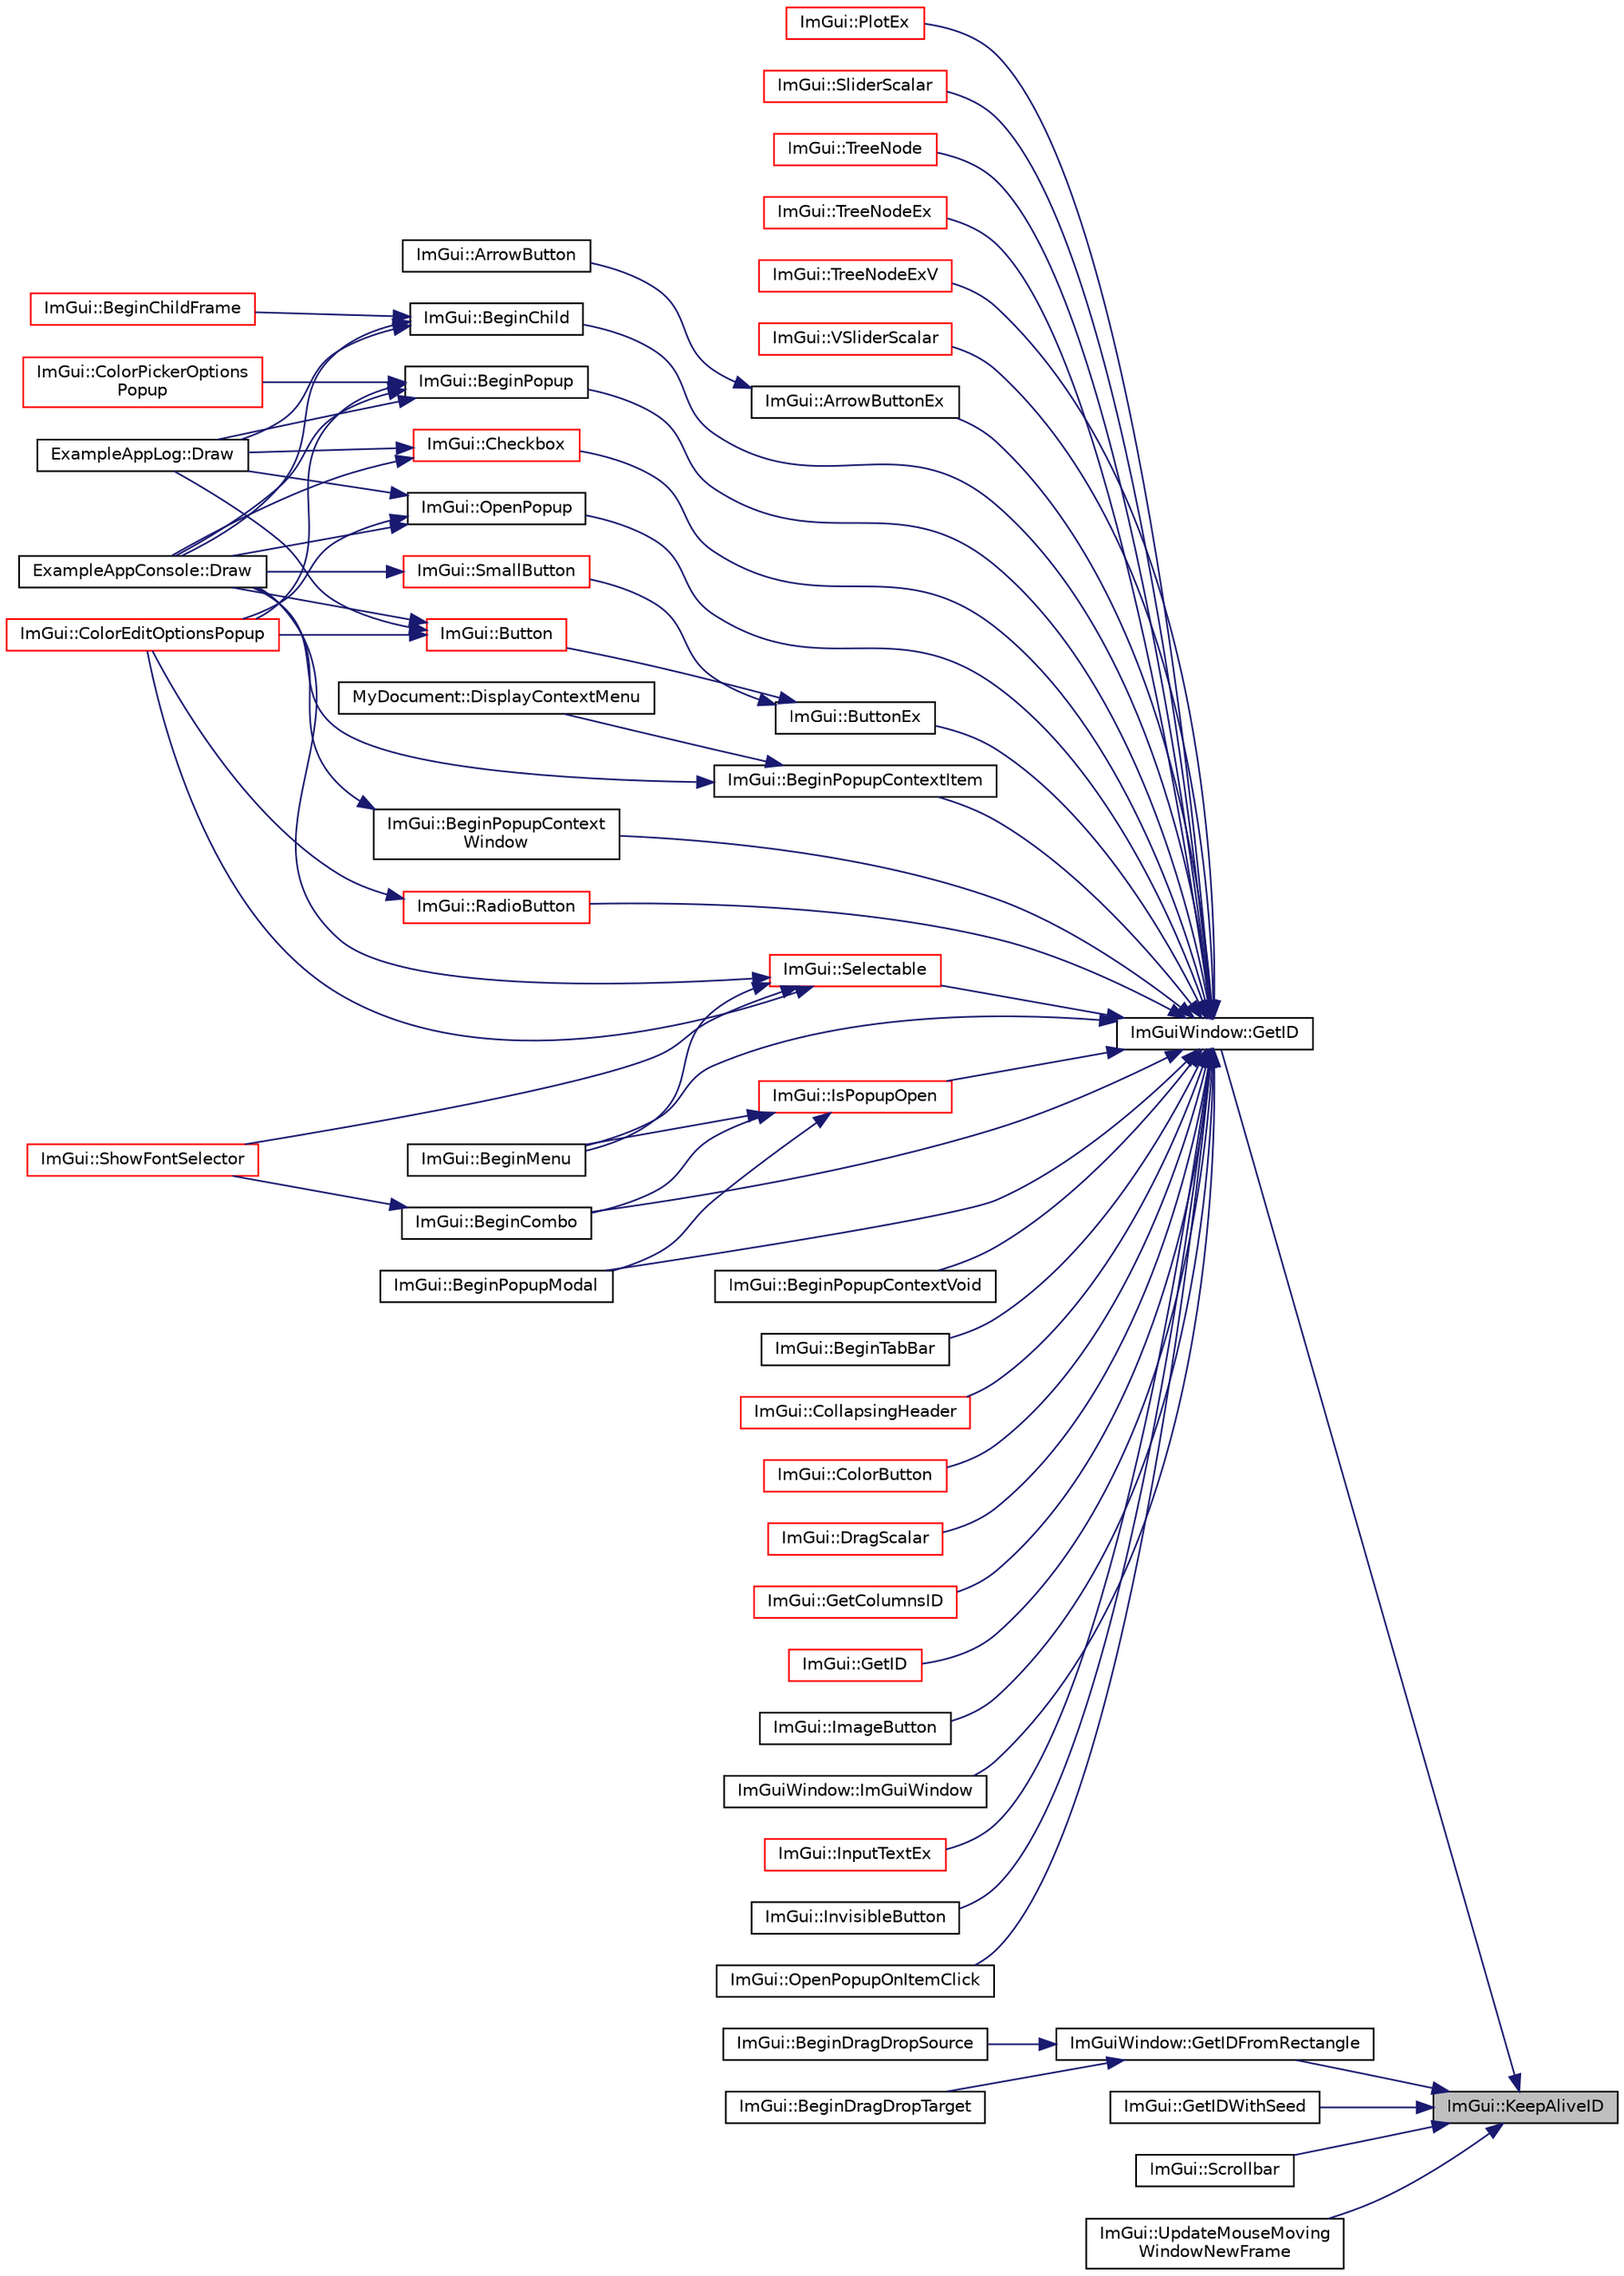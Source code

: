 digraph "ImGui::KeepAliveID"
{
 // LATEX_PDF_SIZE
  edge [fontname="Helvetica",fontsize="10",labelfontname="Helvetica",labelfontsize="10"];
  node [fontname="Helvetica",fontsize="10",shape=record];
  rankdir="RL";
  Node1 [label="ImGui::KeepAliveID",height=0.2,width=0.4,color="black", fillcolor="grey75", style="filled", fontcolor="black",tooltip=" "];
  Node1 -> Node2 [dir="back",color="midnightblue",fontsize="10",style="solid"];
  Node2 [label="ImGuiWindow::GetID",height=0.2,width=0.4,color="black", fillcolor="white", style="filled",URL="$struct_im_gui_window.html#a66400a63bc0b54d7d29e08d1b1b1a42b",tooltip=" "];
  Node2 -> Node3 [dir="back",color="midnightblue",fontsize="10",style="solid"];
  Node3 [label="ImGui::ArrowButtonEx",height=0.2,width=0.4,color="black", fillcolor="white", style="filled",URL="$namespace_im_gui.html#ab05ee8e53f29fbb84942a494f2ac3292",tooltip=" "];
  Node3 -> Node4 [dir="back",color="midnightblue",fontsize="10",style="solid"];
  Node4 [label="ImGui::ArrowButton",height=0.2,width=0.4,color="black", fillcolor="white", style="filled",URL="$namespace_im_gui.html#ad2bc397a02d5e4b8a14360d89abc6242",tooltip=" "];
  Node2 -> Node5 [dir="back",color="midnightblue",fontsize="10",style="solid"];
  Node5 [label="ImGui::BeginChild",height=0.2,width=0.4,color="black", fillcolor="white", style="filled",URL="$namespace_im_gui.html#a5db08f552118a1f946e19b5933dce181",tooltip=" "];
  Node5 -> Node6 [dir="back",color="midnightblue",fontsize="10",style="solid"];
  Node6 [label="ImGui::BeginChildFrame",height=0.2,width=0.4,color="red", fillcolor="white", style="filled",URL="$namespace_im_gui.html#a0565e1ef69c897b1f30f37f95dd787f1",tooltip=" "];
  Node5 -> Node8 [dir="back",color="midnightblue",fontsize="10",style="solid"];
  Node8 [label="ExampleAppConsole::Draw",height=0.2,width=0.4,color="black", fillcolor="white", style="filled",URL="$struct_example_app_console.html#a0518a09c7e8648dd52c7c06df19ac17a",tooltip=" "];
  Node5 -> Node9 [dir="back",color="midnightblue",fontsize="10",style="solid"];
  Node9 [label="ExampleAppLog::Draw",height=0.2,width=0.4,color="black", fillcolor="white", style="filled",URL="$struct_example_app_log.html#a5ad3a4bdb89171b84aeaff96948a1f77",tooltip=" "];
  Node2 -> Node10 [dir="back",color="midnightblue",fontsize="10",style="solid"];
  Node10 [label="ImGui::BeginCombo",height=0.2,width=0.4,color="black", fillcolor="white", style="filled",URL="$namespace_im_gui.html#aa895095bdc7a2907375c555e245575ea",tooltip=" "];
  Node10 -> Node11 [dir="back",color="midnightblue",fontsize="10",style="solid"];
  Node11 [label="ImGui::ShowFontSelector",height=0.2,width=0.4,color="red", fillcolor="white", style="filled",URL="$namespace_im_gui.html#a0bdce99eef17ef1e1fef40a18bd811ab",tooltip=" "];
  Node2 -> Node13 [dir="back",color="midnightblue",fontsize="10",style="solid"];
  Node13 [label="ImGui::BeginMenu",height=0.2,width=0.4,color="black", fillcolor="white", style="filled",URL="$namespace_im_gui.html#a1e55711a21f97d5dff919d697d3a7201",tooltip=" "];
  Node2 -> Node14 [dir="back",color="midnightblue",fontsize="10",style="solid"];
  Node14 [label="ImGui::BeginPopup",height=0.2,width=0.4,color="black", fillcolor="white", style="filled",URL="$namespace_im_gui.html#a10e213926d8ca212266bc5fbded1e026",tooltip=" "];
  Node14 -> Node15 [dir="back",color="midnightblue",fontsize="10",style="solid"];
  Node15 [label="ImGui::ColorEditOptionsPopup",height=0.2,width=0.4,color="red", fillcolor="white", style="filled",URL="$namespace_im_gui.html#a6bfb117816d669f8704e5d0c0c0795fe",tooltip=" "];
  Node14 -> Node19 [dir="back",color="midnightblue",fontsize="10",style="solid"];
  Node19 [label="ImGui::ColorPickerOptions\lPopup",height=0.2,width=0.4,color="red", fillcolor="white", style="filled",URL="$namespace_im_gui.html#a6d112eeb6d8ffdebbc9d9a8c66babbee",tooltip=" "];
  Node14 -> Node8 [dir="back",color="midnightblue",fontsize="10",style="solid"];
  Node14 -> Node9 [dir="back",color="midnightblue",fontsize="10",style="solid"];
  Node2 -> Node22 [dir="back",color="midnightblue",fontsize="10",style="solid"];
  Node22 [label="ImGui::BeginPopupContextItem",height=0.2,width=0.4,color="black", fillcolor="white", style="filled",URL="$namespace_im_gui.html#a440894c8c00495d5cc01529f4504fca9",tooltip=" "];
  Node22 -> Node23 [dir="back",color="midnightblue",fontsize="10",style="solid"];
  Node23 [label="MyDocument::DisplayContextMenu",height=0.2,width=0.4,color="black", fillcolor="white", style="filled",URL="$struct_my_document.html#ae9e8d83c14b75c307447e3f410e432ec",tooltip=" "];
  Node22 -> Node8 [dir="back",color="midnightblue",fontsize="10",style="solid"];
  Node2 -> Node24 [dir="back",color="midnightblue",fontsize="10",style="solid"];
  Node24 [label="ImGui::BeginPopupContextVoid",height=0.2,width=0.4,color="black", fillcolor="white", style="filled",URL="$namespace_im_gui.html#a6758a456204101a9c4a660da4cfba2c9",tooltip=" "];
  Node2 -> Node25 [dir="back",color="midnightblue",fontsize="10",style="solid"];
  Node25 [label="ImGui::BeginPopupContext\lWindow",height=0.2,width=0.4,color="black", fillcolor="white", style="filled",URL="$namespace_im_gui.html#aef8b2c0baa27bd5c68f676aaf14ed946",tooltip=" "];
  Node25 -> Node8 [dir="back",color="midnightblue",fontsize="10",style="solid"];
  Node2 -> Node26 [dir="back",color="midnightblue",fontsize="10",style="solid"];
  Node26 [label="ImGui::BeginPopupModal",height=0.2,width=0.4,color="black", fillcolor="white", style="filled",URL="$namespace_im_gui.html#a6d840f615c198c2342968f733fda11b3",tooltip=" "];
  Node2 -> Node27 [dir="back",color="midnightblue",fontsize="10",style="solid"];
  Node27 [label="ImGui::BeginTabBar",height=0.2,width=0.4,color="black", fillcolor="white", style="filled",URL="$namespace_im_gui.html#ab930db04eeff13f78ae76382c52db7eb",tooltip=" "];
  Node2 -> Node28 [dir="back",color="midnightblue",fontsize="10",style="solid"];
  Node28 [label="ImGui::ButtonEx",height=0.2,width=0.4,color="black", fillcolor="white", style="filled",URL="$namespace_im_gui.html#ae479220c66b039874c6e4c9e9b22849f",tooltip=" "];
  Node28 -> Node29 [dir="back",color="midnightblue",fontsize="10",style="solid"];
  Node29 [label="ImGui::Button",height=0.2,width=0.4,color="red", fillcolor="white", style="filled",URL="$namespace_im_gui.html#a38094c568ce398db5a3abb9d3ac92030",tooltip=" "];
  Node29 -> Node15 [dir="back",color="midnightblue",fontsize="10",style="solid"];
  Node29 -> Node8 [dir="back",color="midnightblue",fontsize="10",style="solid"];
  Node29 -> Node9 [dir="back",color="midnightblue",fontsize="10",style="solid"];
  Node28 -> Node32 [dir="back",color="midnightblue",fontsize="10",style="solid"];
  Node32 [label="ImGui::SmallButton",height=0.2,width=0.4,color="red", fillcolor="white", style="filled",URL="$namespace_im_gui.html#a5b76ec69758aeb0a00a66f142f7a4fb2",tooltip=" "];
  Node32 -> Node8 [dir="back",color="midnightblue",fontsize="10",style="solid"];
  Node2 -> Node36 [dir="back",color="midnightblue",fontsize="10",style="solid"];
  Node36 [label="ImGui::Checkbox",height=0.2,width=0.4,color="red", fillcolor="white", style="filled",URL="$namespace_im_gui.html#a57d73c1d0ef807fef734d91024092027",tooltip=" "];
  Node36 -> Node8 [dir="back",color="midnightblue",fontsize="10",style="solid"];
  Node36 -> Node9 [dir="back",color="midnightblue",fontsize="10",style="solid"];
  Node2 -> Node37 [dir="back",color="midnightblue",fontsize="10",style="solid"];
  Node37 [label="ImGui::CollapsingHeader",height=0.2,width=0.4,color="red", fillcolor="white", style="filled",URL="$namespace_im_gui.html#ab52f9e08698c9d64abb05b98f5355146",tooltip=" "];
  Node2 -> Node43 [dir="back",color="midnightblue",fontsize="10",style="solid"];
  Node43 [label="ImGui::ColorButton",height=0.2,width=0.4,color="red", fillcolor="white", style="filled",URL="$namespace_im_gui.html#a82b18bfe08594b76c08894848d1e6fce",tooltip=" "];
  Node2 -> Node45 [dir="back",color="midnightblue",fontsize="10",style="solid"];
  Node45 [label="ImGui::DragScalar",height=0.2,width=0.4,color="red", fillcolor="white", style="filled",URL="$namespace_im_gui.html#a17d8926e8f44a6d00575b12081c51fe0",tooltip=" "];
  Node2 -> Node53 [dir="back",color="midnightblue",fontsize="10",style="solid"];
  Node53 [label="ImGui::GetColumnsID",height=0.2,width=0.4,color="red", fillcolor="white", style="filled",URL="$namespace_im_gui.html#a432f468da48b9aadd3c5928f1065939c",tooltip=" "];
  Node2 -> Node59 [dir="back",color="midnightblue",fontsize="10",style="solid"];
  Node59 [label="ImGui::GetID",height=0.2,width=0.4,color="red", fillcolor="white", style="filled",URL="$namespace_im_gui.html#a3329b04bd4235e90ad9deb00ffb38ae4",tooltip=" "];
  Node2 -> Node62 [dir="back",color="midnightblue",fontsize="10",style="solid"];
  Node62 [label="ImGui::ImageButton",height=0.2,width=0.4,color="black", fillcolor="white", style="filled",URL="$namespace_im_gui.html#ac79ef64e8b9e1db73d8237f6a999da14",tooltip=" "];
  Node2 -> Node63 [dir="back",color="midnightblue",fontsize="10",style="solid"];
  Node63 [label="ImGuiWindow::ImGuiWindow",height=0.2,width=0.4,color="black", fillcolor="white", style="filled",URL="$struct_im_gui_window.html#acd2909ae3b7079de81d528327cc11dfd",tooltip=" "];
  Node2 -> Node64 [dir="back",color="midnightblue",fontsize="10",style="solid"];
  Node64 [label="ImGui::InputTextEx",height=0.2,width=0.4,color="red", fillcolor="white", style="filled",URL="$namespace_im_gui.html#af89af17ecc11653f25fea1e50e195de6",tooltip=" "];
  Node2 -> Node71 [dir="back",color="midnightblue",fontsize="10",style="solid"];
  Node71 [label="ImGui::InvisibleButton",height=0.2,width=0.4,color="black", fillcolor="white", style="filled",URL="$namespace_im_gui.html#a1f61951b9d3a38083bd77b1dbe3ea895",tooltip=" "];
  Node2 -> Node72 [dir="back",color="midnightblue",fontsize="10",style="solid"];
  Node72 [label="ImGui::IsPopupOpen",height=0.2,width=0.4,color="red", fillcolor="white", style="filled",URL="$namespace_im_gui.html#a0e351145d0936e79948094166757712e",tooltip=" "];
  Node72 -> Node10 [dir="back",color="midnightblue",fontsize="10",style="solid"];
  Node72 -> Node13 [dir="back",color="midnightblue",fontsize="10",style="solid"];
  Node72 -> Node26 [dir="back",color="midnightblue",fontsize="10",style="solid"];
  Node2 -> Node76 [dir="back",color="midnightblue",fontsize="10",style="solid"];
  Node76 [label="ImGui::OpenPopup",height=0.2,width=0.4,color="black", fillcolor="white", style="filled",URL="$namespace_im_gui.html#a9e1be94ca8c4d48a20b230cdfc9b18c5",tooltip=" "];
  Node76 -> Node15 [dir="back",color="midnightblue",fontsize="10",style="solid"];
  Node76 -> Node8 [dir="back",color="midnightblue",fontsize="10",style="solid"];
  Node76 -> Node9 [dir="back",color="midnightblue",fontsize="10",style="solid"];
  Node2 -> Node77 [dir="back",color="midnightblue",fontsize="10",style="solid"];
  Node77 [label="ImGui::OpenPopupOnItemClick",height=0.2,width=0.4,color="black", fillcolor="white", style="filled",URL="$namespace_im_gui.html#a3811834876930efd5cb08a25d8c022d0",tooltip=" "];
  Node2 -> Node83 [dir="back",color="midnightblue",fontsize="10",style="solid"];
  Node83 [label="ImGui::PlotEx",height=0.2,width=0.4,color="red", fillcolor="white", style="filled",URL="$namespace_im_gui.html#a06fa3c299399f4cd5f4a7311ba1ece54",tooltip=" "];
  Node2 -> Node86 [dir="back",color="midnightblue",fontsize="10",style="solid"];
  Node86 [label="ImGui::RadioButton",height=0.2,width=0.4,color="red", fillcolor="white", style="filled",URL="$namespace_im_gui.html#a6b146763845cbad5a4144772279631bc",tooltip=" "];
  Node86 -> Node15 [dir="back",color="midnightblue",fontsize="10",style="solid"];
  Node2 -> Node88 [dir="back",color="midnightblue",fontsize="10",style="solid"];
  Node88 [label="ImGui::Selectable",height=0.2,width=0.4,color="red", fillcolor="white", style="filled",URL="$namespace_im_gui.html#af98575238bda183a523df19fb447af60",tooltip=" "];
  Node88 -> Node13 [dir="back",color="midnightblue",fontsize="10",style="solid"];
  Node88 -> Node15 [dir="back",color="midnightblue",fontsize="10",style="solid"];
  Node88 -> Node8 [dir="back",color="midnightblue",fontsize="10",style="solid"];
  Node88 -> Node11 [dir="back",color="midnightblue",fontsize="10",style="solid"];
  Node2 -> Node97 [dir="back",color="midnightblue",fontsize="10",style="solid"];
  Node97 [label="ImGui::SliderScalar",height=0.2,width=0.4,color="red", fillcolor="white", style="filled",URL="$namespace_im_gui.html#afdd7faa9a69f75b8d674cdc207441bea",tooltip=" "];
  Node2 -> Node102 [dir="back",color="midnightblue",fontsize="10",style="solid"];
  Node102 [label="ImGui::TreeNode",height=0.2,width=0.4,color="red", fillcolor="white", style="filled",URL="$namespace_im_gui.html#a4dff507ce8bbe0da9556bb50b1e60d7f",tooltip=" "];
  Node2 -> Node110 [dir="back",color="midnightblue",fontsize="10",style="solid"];
  Node110 [label="ImGui::TreeNodeEx",height=0.2,width=0.4,color="red", fillcolor="white", style="filled",URL="$namespace_im_gui.html#a21f62e092dac9556a15a8edee2f70522",tooltip=" "];
  Node2 -> Node111 [dir="back",color="midnightblue",fontsize="10",style="solid"];
  Node111 [label="ImGui::TreeNodeExV",height=0.2,width=0.4,color="red", fillcolor="white", style="filled",URL="$namespace_im_gui.html#a251cd4acbdad4cef2246d9b573a83ce0",tooltip=" "];
  Node2 -> Node115 [dir="back",color="midnightblue",fontsize="10",style="solid"];
  Node115 [label="ImGui::VSliderScalar",height=0.2,width=0.4,color="red", fillcolor="white", style="filled",URL="$namespace_im_gui.html#a6ad24ca37a530d43f9d1c727d94e4829",tooltip=" "];
  Node1 -> Node118 [dir="back",color="midnightblue",fontsize="10",style="solid"];
  Node118 [label="ImGuiWindow::GetIDFromRectangle",height=0.2,width=0.4,color="black", fillcolor="white", style="filled",URL="$struct_im_gui_window.html#a44931b6e73248930490d2c89377a8233",tooltip=" "];
  Node118 -> Node119 [dir="back",color="midnightblue",fontsize="10",style="solid"];
  Node119 [label="ImGui::BeginDragDropSource",height=0.2,width=0.4,color="black", fillcolor="white", style="filled",URL="$namespace_im_gui.html#ac2609b0f034d3bcd8d70d26df8694eaa",tooltip=" "];
  Node118 -> Node120 [dir="back",color="midnightblue",fontsize="10",style="solid"];
  Node120 [label="ImGui::BeginDragDropTarget",height=0.2,width=0.4,color="black", fillcolor="white", style="filled",URL="$namespace_im_gui.html#ac42384c3181406bbd0f3f4f77a73c7ed",tooltip=" "];
  Node1 -> Node121 [dir="back",color="midnightblue",fontsize="10",style="solid"];
  Node121 [label="ImGui::GetIDWithSeed",height=0.2,width=0.4,color="black", fillcolor="white", style="filled",URL="$namespace_im_gui.html#ab3bf101308fe641abc549bda537158f5",tooltip=" "];
  Node1 -> Node122 [dir="back",color="midnightblue",fontsize="10",style="solid"];
  Node122 [label="ImGui::Scrollbar",height=0.2,width=0.4,color="black", fillcolor="white", style="filled",URL="$namespace_im_gui.html#a54a5006faded850f626ab20bd34aea9e",tooltip=" "];
  Node1 -> Node123 [dir="back",color="midnightblue",fontsize="10",style="solid"];
  Node123 [label="ImGui::UpdateMouseMoving\lWindowNewFrame",height=0.2,width=0.4,color="black", fillcolor="white", style="filled",URL="$namespace_im_gui.html#a3c60e468d73a0ccd52628f0c82b42fe8",tooltip=" "];
}
